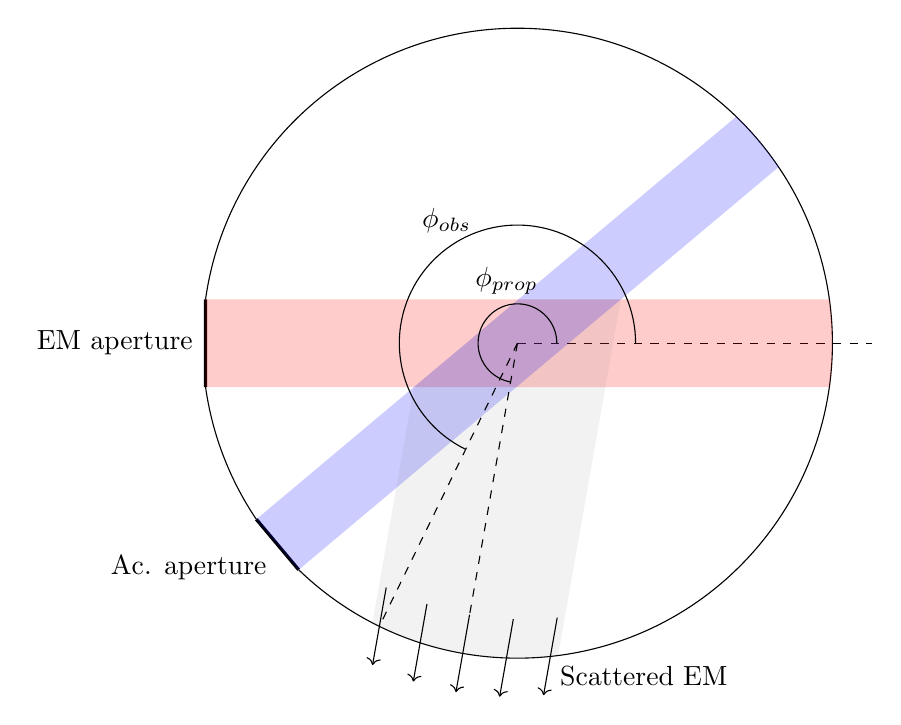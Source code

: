 \begin{tikzpicture}
	% Draw coordinate lines (dashed)
	\draw[dashed] (0,0) -- (4.5,0);
	
	% Draw boundary
	\draw (0:4) arc(0:172:4) (188:4) arc(188:214:4) (226:4) arc(226:360:4);
	\draw[very thick] (172:4) -- (188:4) (214:4) -- (226:4);
	
	% Draw incident beams
	\fill[red,opacity=0.2] (172:4) -- (8:4) arc(8:-8:4) -- (188:4) -- cycle;
	\fill[blue,opacity=0.2] (214:4) -- (46:4) arc(46:34:4) -- (226:4) -- cycle;
	
	% Find intersections for interaction region definition
	\draw (172:4) coordinate(em1a) (8:4) coordinate(em1b) (188:4) coordinate(em2a) (-8:4) coordinate(em2b);
	\draw (214:4) coordinate(ac1a) (46:4) coordinate(ac1b) (226:4) coordinate(ac2a) (34:4) coordinate(ac2b);
	\coordinate (c1) at (intersection of em2a--em2b and ac1a--ac1b);
	\coordinate (c2) at (intersection of em1a--em1b and ac1a--ac1b);
	\coordinate (c3) at (intersection of em1a--em1b and ac2a--ac2b);
	
	% Draw scattered beam
	\begin{scope}
		\clip (0,0) circle(4);
		\fill[gray,opacity=0.1] (c1) -- (c2) -- (c3) -- ([shift={(c3)}] 260:6) -- ([shift={(c1)}] 260:6) -- cycle;
	\end{scope}
	
	% Draw field vectors
	\draw[->, shift={(260:4)}, rotate=260] (-0.5,0) -- (0.5,0);
	\draw[->, shift={(268:4)}, rotate=260] (-0.5,0) -- (0.5,0);
	\draw[->, shift={(276:4)}, rotate=260] (-0.5,0) -- (0.5,0);
	\draw[->, shift={(252:4)}, rotate=260] (-0.5,0) -- (0.5,0);
	\draw[->, shift={(244:4)}, rotate=260] (-0.5,0) -- (0.5,0);
	
	% Draw lines from origin to vectors
	\draw[dashed] (260:0) -- (260:3.5);
	\draw[dashed] (0,0) -- ([shift={(244:4)}, rotate=260] 0,0);
	
	% Draw angles
	\draw ([shift={(0:0.5)}] 0,0) arc(0:260:0.5) (100:0.8) node{$\phi_{prop}$};
	\draw ([shift={(0:1.5)}] 0,0) arc(0:244:1.5) (120:1.8) node{$\phi_{obs}$};
	
	% Descriptions for beams
	\draw (180:4) node[anchor=east] {EM aperture};
	\draw (220:4) node[anchor=north east] {Ac. aperture};
	\draw (276:4) node[anchor=north west] {Scattered EM};
	
\end{tikzpicture}